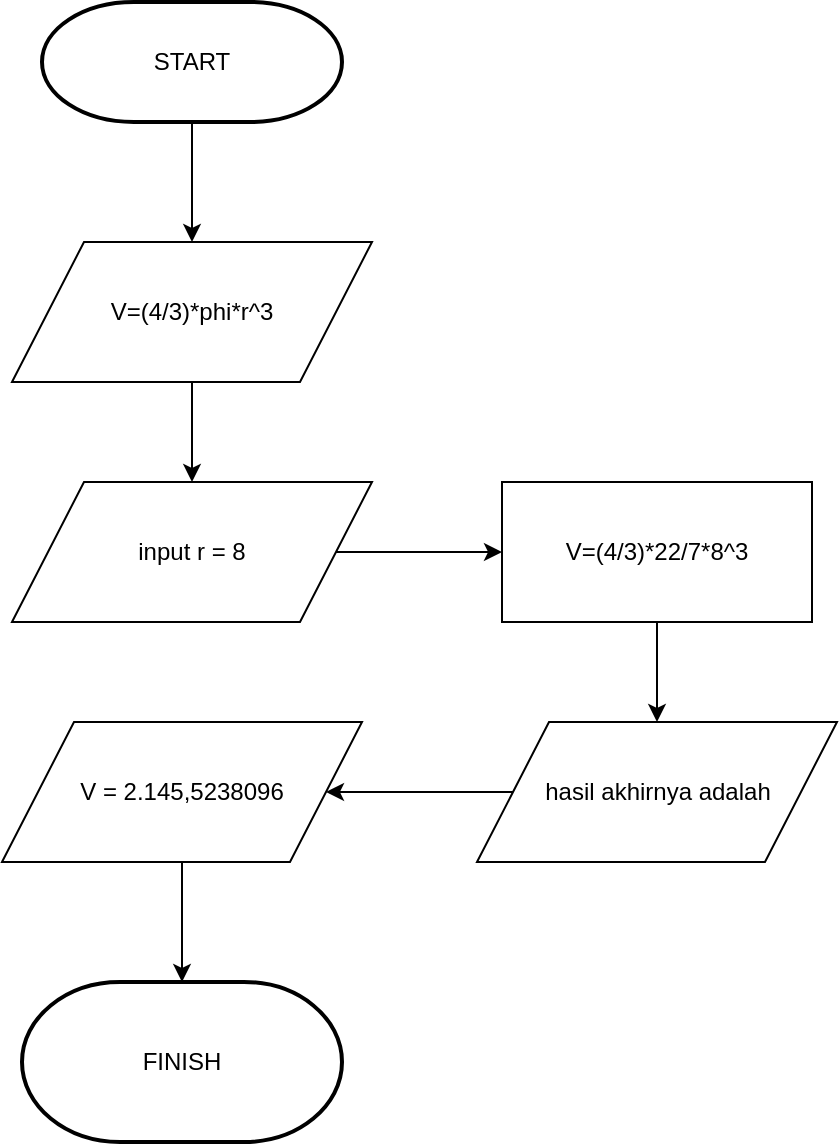 <mxfile version="22.1.7" type="github">
  <diagram name="Page-1" id="9BndnJzpaUeIX-ldlY2L">
    <mxGraphModel dx="993" dy="570" grid="1" gridSize="10" guides="1" tooltips="1" connect="1" arrows="1" fold="1" page="1" pageScale="1" pageWidth="850" pageHeight="1100" math="0" shadow="0">
      <root>
        <mxCell id="0" />
        <mxCell id="1" parent="0" />
        <mxCell id="co2gc3AMqyEoDWAhogNA-5" value="" style="edgeStyle=orthogonalEdgeStyle;rounded=0;orthogonalLoop=1;jettySize=auto;html=1;" edge="1" parent="1" source="co2gc3AMqyEoDWAhogNA-1" target="co2gc3AMqyEoDWAhogNA-2">
          <mxGeometry relative="1" as="geometry" />
        </mxCell>
        <mxCell id="co2gc3AMqyEoDWAhogNA-1" value="START" style="strokeWidth=2;html=1;shape=mxgraph.flowchart.terminator;whiteSpace=wrap;" vertex="1" parent="1">
          <mxGeometry x="350" y="40" width="150" height="60" as="geometry" />
        </mxCell>
        <mxCell id="co2gc3AMqyEoDWAhogNA-13" value="" style="edgeStyle=orthogonalEdgeStyle;rounded=0;orthogonalLoop=1;jettySize=auto;html=1;" edge="1" parent="1" source="co2gc3AMqyEoDWAhogNA-2" target="co2gc3AMqyEoDWAhogNA-7">
          <mxGeometry relative="1" as="geometry" />
        </mxCell>
        <mxCell id="co2gc3AMqyEoDWAhogNA-2" value="V=(4/3)*phi*r^3" style="shape=parallelogram;perimeter=parallelogramPerimeter;whiteSpace=wrap;html=1;dashed=0;" vertex="1" parent="1">
          <mxGeometry x="335" y="160" width="180" height="70" as="geometry" />
        </mxCell>
        <mxCell id="co2gc3AMqyEoDWAhogNA-14" value="" style="edgeStyle=orthogonalEdgeStyle;rounded=0;orthogonalLoop=1;jettySize=auto;html=1;" edge="1" parent="1" source="co2gc3AMqyEoDWAhogNA-7" target="co2gc3AMqyEoDWAhogNA-8">
          <mxGeometry relative="1" as="geometry" />
        </mxCell>
        <mxCell id="co2gc3AMqyEoDWAhogNA-7" value="input r = 8" style="shape=parallelogram;perimeter=parallelogramPerimeter;whiteSpace=wrap;html=1;dashed=0;" vertex="1" parent="1">
          <mxGeometry x="335" y="280" width="180" height="70" as="geometry" />
        </mxCell>
        <mxCell id="co2gc3AMqyEoDWAhogNA-15" value="" style="edgeStyle=orthogonalEdgeStyle;rounded=0;orthogonalLoop=1;jettySize=auto;html=1;" edge="1" parent="1" source="co2gc3AMqyEoDWAhogNA-8" target="co2gc3AMqyEoDWAhogNA-10">
          <mxGeometry relative="1" as="geometry" />
        </mxCell>
        <mxCell id="co2gc3AMqyEoDWAhogNA-8" value="V=(4/3)*22/7*8^3" style="html=1;dashed=0;whiteSpace=wrap;" vertex="1" parent="1">
          <mxGeometry x="580" y="280" width="155" height="70" as="geometry" />
        </mxCell>
        <mxCell id="co2gc3AMqyEoDWAhogNA-17" value="" style="edgeStyle=orthogonalEdgeStyle;rounded=0;orthogonalLoop=1;jettySize=auto;html=1;" edge="1" parent="1" source="co2gc3AMqyEoDWAhogNA-10" target="co2gc3AMqyEoDWAhogNA-16">
          <mxGeometry relative="1" as="geometry" />
        </mxCell>
        <mxCell id="co2gc3AMqyEoDWAhogNA-10" value="hasil akhirnya adalah" style="shape=parallelogram;perimeter=parallelogramPerimeter;whiteSpace=wrap;html=1;dashed=0;" vertex="1" parent="1">
          <mxGeometry x="567.5" y="400" width="180" height="70" as="geometry" />
        </mxCell>
        <mxCell id="co2gc3AMqyEoDWAhogNA-19" value="" style="edgeStyle=orthogonalEdgeStyle;rounded=0;orthogonalLoop=1;jettySize=auto;html=1;" edge="1" parent="1" source="co2gc3AMqyEoDWAhogNA-16" target="co2gc3AMqyEoDWAhogNA-18">
          <mxGeometry relative="1" as="geometry" />
        </mxCell>
        <mxCell id="co2gc3AMqyEoDWAhogNA-16" value="V = 2.145,5238096" style="shape=parallelogram;perimeter=parallelogramPerimeter;whiteSpace=wrap;html=1;dashed=0;" vertex="1" parent="1">
          <mxGeometry x="330" y="400" width="180" height="70" as="geometry" />
        </mxCell>
        <mxCell id="co2gc3AMqyEoDWAhogNA-18" value="FINISH" style="strokeWidth=2;html=1;shape=mxgraph.flowchart.terminator;whiteSpace=wrap;" vertex="1" parent="1">
          <mxGeometry x="340" y="530" width="160" height="80" as="geometry" />
        </mxCell>
      </root>
    </mxGraphModel>
  </diagram>
</mxfile>

